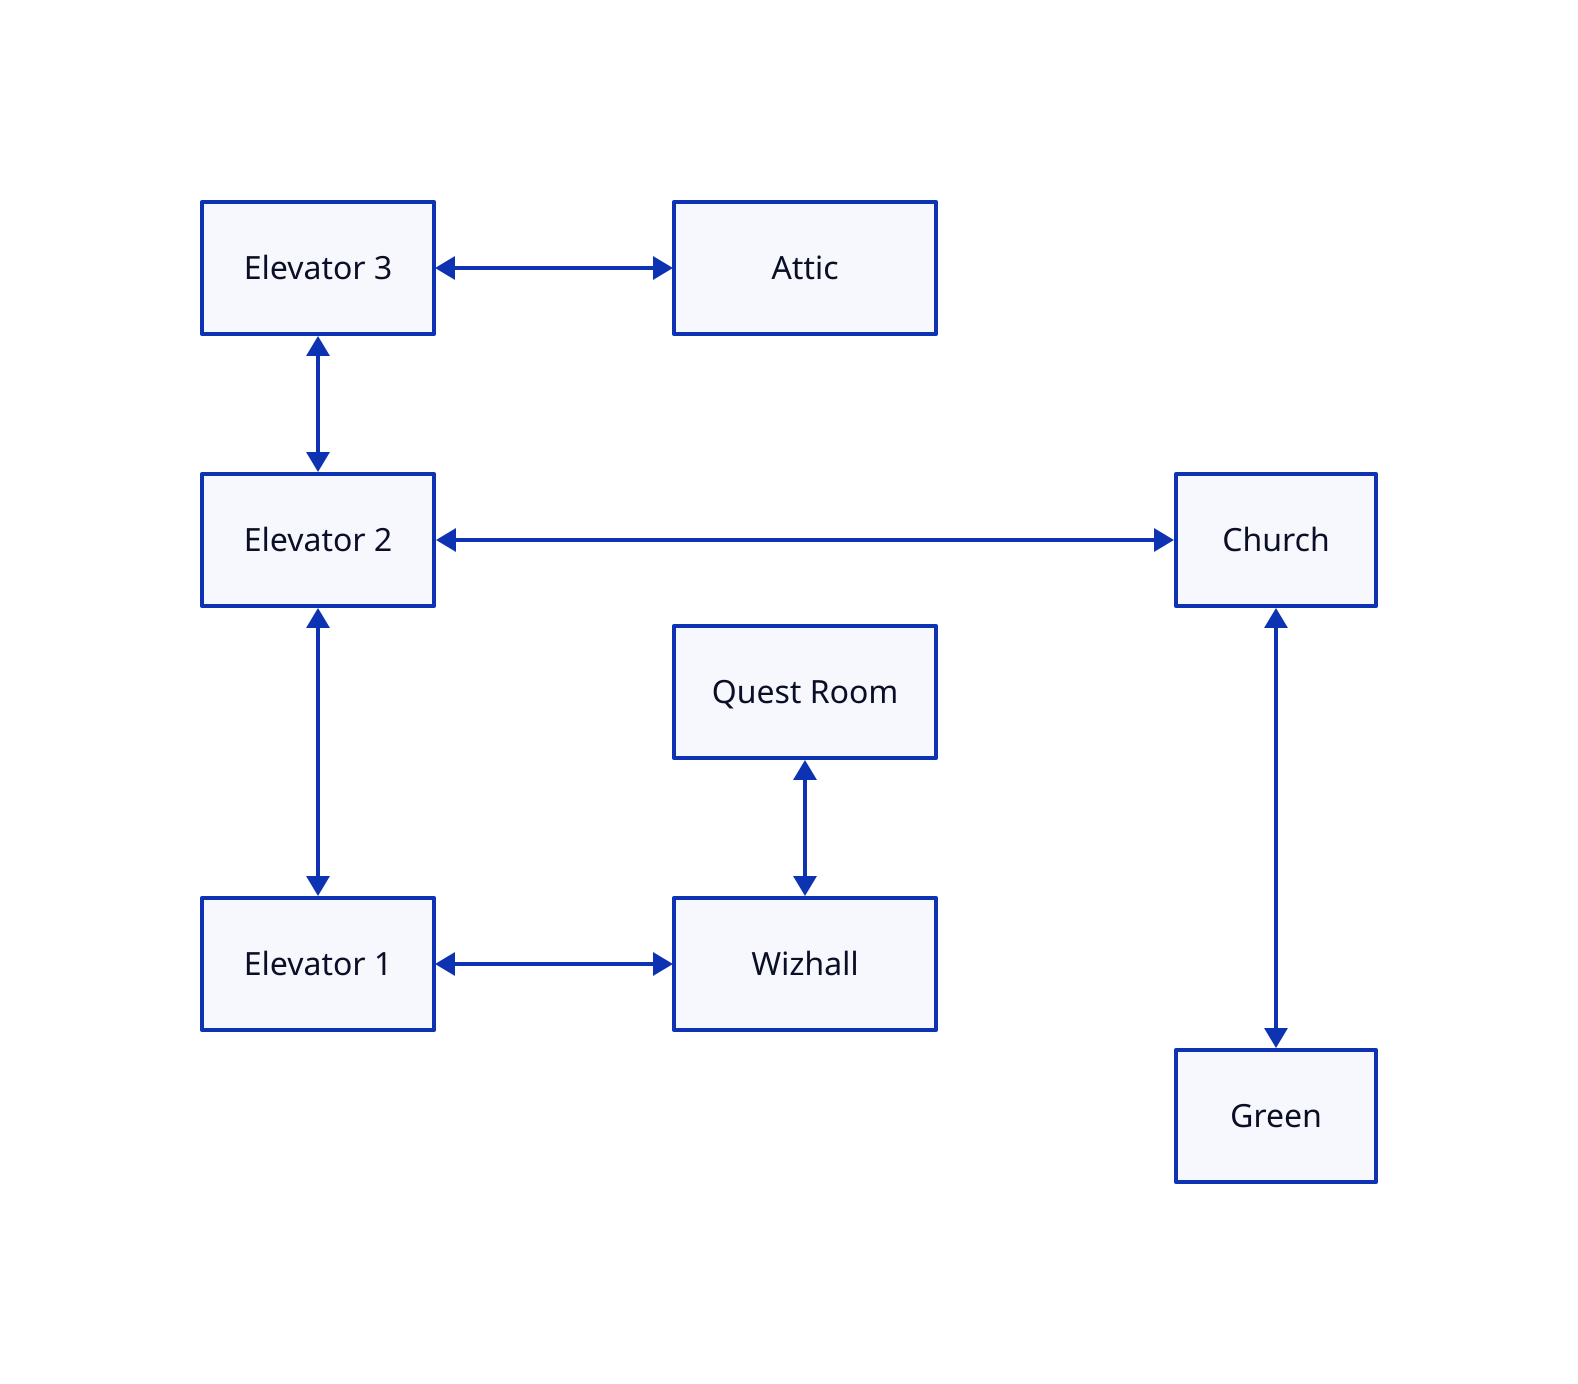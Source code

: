 # grid size
grid-rows: 2
grid-columns: 5
grid-gap: 10

# styles
classes {

    #
    blank: {
        label: ""
        height: 50
        style: {
            fill: transparent
            stroke: transparent
        }
    }

}

# rooms

0,0: Elevator 3
0,1.class: blank
0,2: Attic
0,3.class: blank
0,4.class: blank

1,0.class: blank
1,1.class: blank
1,2.class: blank
1,3.class: blank
1,4.class: blank

2,0: Elevator 2
2,1.class: blank
2,2.class: blank
2,3.class: blank
2,4: Church

3,0.class: blank
3,1.class: blank
3,2: Quest Room
3,3.class: blank
3,4.class: blank

4,0.class: blank
4,1.class: blank
4,2.class: blank
4,3.class: blank
4,4.class: blank

5,0: Elevator 1
5,1.class: blank
5,2: Wizhall
5,3.class: blank
5,4.class: blank

6,0.class: blank
6,1.class: blank
6,2.class: blank
6,3.class: blank
6,4: Green


# connections

# Elevator3
0,0 <-> 0,2
0,0 <-> 2,0

# Elevator 2
2,0 <-> 2,4
2,0 <-> 5,0

# Elevator 1
5,0 <-> 5,2

#Wizhall
5,2 <-> 3,2

#Church
2,4 <-> 6,4

